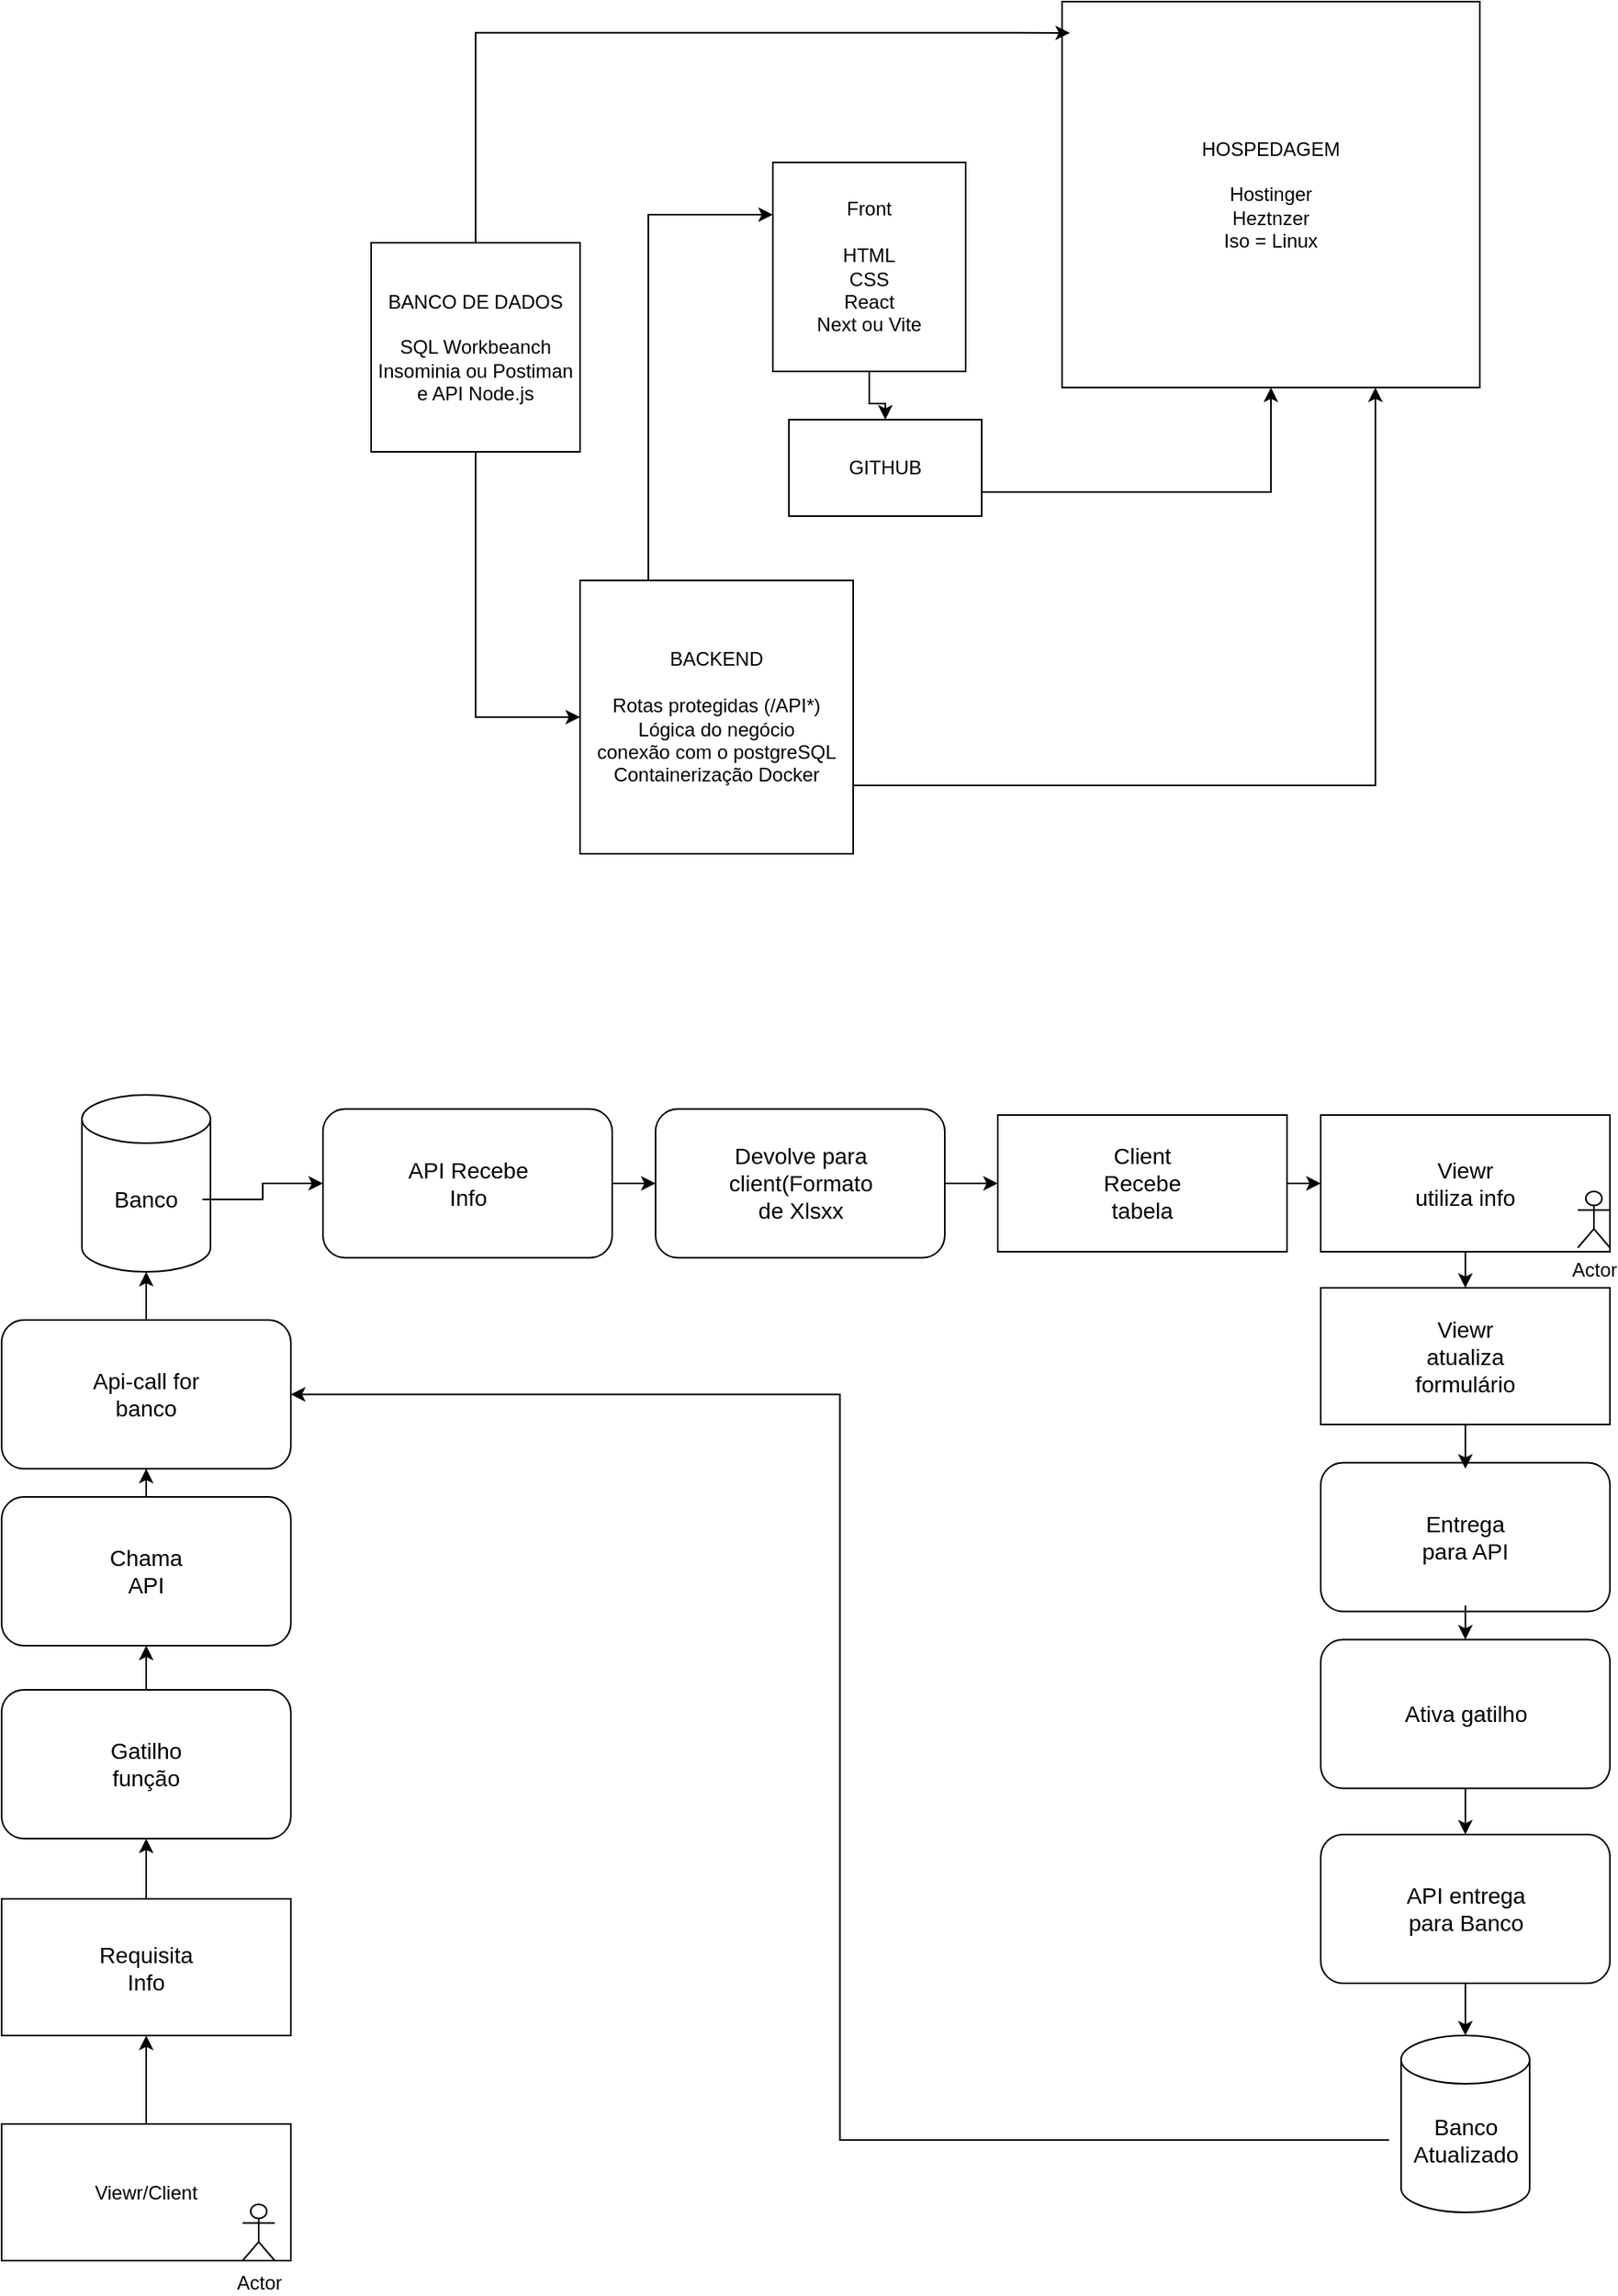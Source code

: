 <mxfile version="27.0.6">
  <diagram name="Página-1" id="aVjAVGTrHqwCA4JihpEF">
    <mxGraphModel dx="1643" dy="2614" grid="1" gridSize="10" guides="1" tooltips="1" connect="1" arrows="1" fold="1" page="1" pageScale="1" pageWidth="827" pageHeight="1169" math="0" shadow="0">
      <root>
        <mxCell id="0" />
        <mxCell id="1" parent="0" />
        <mxCell id="W94KOV0Ojwc3r_dNAkFX-75" value="" style="rounded=1;whiteSpace=wrap;html=1;" vertex="1" parent="1">
          <mxGeometry x="1241" y="-11.25" width="180" height="92.5" as="geometry" />
        </mxCell>
        <mxCell id="W94KOV0Ojwc3r_dNAkFX-36" style="edgeStyle=orthogonalEdgeStyle;rounded=0;orthogonalLoop=1;jettySize=auto;html=1;exitX=0.5;exitY=0;exitDx=0;exitDy=0;" edge="1" parent="1" source="W94KOV0Ojwc3r_dNAkFX-1" target="W94KOV0Ojwc3r_dNAkFX-15">
          <mxGeometry relative="1" as="geometry" />
        </mxCell>
        <mxCell id="W94KOV0Ojwc3r_dNAkFX-1" value="" style="rounded=0;whiteSpace=wrap;html=1;" vertex="1" parent="1">
          <mxGeometry x="420" y="260" width="180" height="85" as="geometry" />
        </mxCell>
        <mxCell id="W94KOV0Ojwc3r_dNAkFX-2" value="&lt;span style=&quot;font-size: 14px;&quot;&gt;Requisita Info&lt;/span&gt;" style="text;strokeColor=none;align=center;fillColor=none;html=1;verticalAlign=middle;whiteSpace=wrap;rounded=0;" vertex="1" parent="1">
          <mxGeometry x="475" y="287.5" width="70" height="30" as="geometry" />
        </mxCell>
        <mxCell id="W94KOV0Ojwc3r_dNAkFX-11" style="edgeStyle=orthogonalEdgeStyle;rounded=0;orthogonalLoop=1;jettySize=auto;html=1;exitX=0.5;exitY=0;exitDx=0;exitDy=0;" edge="1" parent="1" source="W94KOV0Ojwc3r_dNAkFX-3" target="W94KOV0Ojwc3r_dNAkFX-1">
          <mxGeometry relative="1" as="geometry" />
        </mxCell>
        <mxCell id="W94KOV0Ojwc3r_dNAkFX-3" value="Viewr/Client" style="rounded=0;whiteSpace=wrap;html=1;" vertex="1" parent="1">
          <mxGeometry x="420" y="400" width="180" height="85" as="geometry" />
        </mxCell>
        <mxCell id="W94KOV0Ojwc3r_dNAkFX-6" value="Actor" style="shape=umlActor;verticalLabelPosition=bottom;verticalAlign=top;html=1;outlineConnect=0;" vertex="1" parent="1">
          <mxGeometry x="570" y="450" width="20" height="35" as="geometry" />
        </mxCell>
        <mxCell id="W94KOV0Ojwc3r_dNAkFX-37" style="edgeStyle=orthogonalEdgeStyle;rounded=0;orthogonalLoop=1;jettySize=auto;html=1;exitX=0.5;exitY=0;exitDx=0;exitDy=0;" edge="1" parent="1" source="W94KOV0Ojwc3r_dNAkFX-15" target="W94KOV0Ojwc3r_dNAkFX-17">
          <mxGeometry relative="1" as="geometry" />
        </mxCell>
        <mxCell id="W94KOV0Ojwc3r_dNAkFX-15" value="" style="rounded=1;whiteSpace=wrap;html=1;" vertex="1" parent="1">
          <mxGeometry x="420" y="130" width="180" height="92.5" as="geometry" />
        </mxCell>
        <mxCell id="W94KOV0Ojwc3r_dNAkFX-16" value="&lt;span style=&quot;font-size: 14px;&quot;&gt;Gatilho função&lt;/span&gt;" style="text;strokeColor=none;align=center;fillColor=none;html=1;verticalAlign=middle;whiteSpace=wrap;rounded=0;" vertex="1" parent="1">
          <mxGeometry x="475" y="161.25" width="70" height="30" as="geometry" />
        </mxCell>
        <mxCell id="W94KOV0Ojwc3r_dNAkFX-38" style="edgeStyle=orthogonalEdgeStyle;rounded=0;orthogonalLoop=1;jettySize=auto;html=1;exitX=0.5;exitY=0;exitDx=0;exitDy=0;" edge="1" parent="1" source="W94KOV0Ojwc3r_dNAkFX-17" target="W94KOV0Ojwc3r_dNAkFX-19">
          <mxGeometry relative="1" as="geometry" />
        </mxCell>
        <mxCell id="W94KOV0Ojwc3r_dNAkFX-17" value="" style="rounded=1;whiteSpace=wrap;html=1;" vertex="1" parent="1">
          <mxGeometry x="420" y="10" width="180" height="92.5" as="geometry" />
        </mxCell>
        <mxCell id="W94KOV0Ojwc3r_dNAkFX-18" value="&lt;span style=&quot;font-size: 14px;&quot;&gt;Chama API&lt;/span&gt;" style="text;strokeColor=none;align=center;fillColor=none;html=1;verticalAlign=middle;whiteSpace=wrap;rounded=0;" vertex="1" parent="1">
          <mxGeometry x="475" y="41.25" width="70" height="30" as="geometry" />
        </mxCell>
        <mxCell id="W94KOV0Ojwc3r_dNAkFX-40" style="edgeStyle=orthogonalEdgeStyle;rounded=0;orthogonalLoop=1;jettySize=auto;html=1;exitX=0.5;exitY=0;exitDx=0;exitDy=0;" edge="1" parent="1" source="W94KOV0Ojwc3r_dNAkFX-19" target="W94KOV0Ojwc3r_dNAkFX-23">
          <mxGeometry relative="1" as="geometry" />
        </mxCell>
        <mxCell id="W94KOV0Ojwc3r_dNAkFX-19" value="" style="rounded=1;whiteSpace=wrap;html=1;" vertex="1" parent="1">
          <mxGeometry x="420" y="-100" width="180" height="92.5" as="geometry" />
        </mxCell>
        <mxCell id="W94KOV0Ojwc3r_dNAkFX-20" value="&lt;span style=&quot;font-size: 14px;&quot;&gt;Api-call for banco&lt;/span&gt;" style="text;strokeColor=none;align=center;fillColor=none;html=1;verticalAlign=middle;whiteSpace=wrap;rounded=0;" vertex="1" parent="1">
          <mxGeometry x="475" y="-68.75" width="70" height="30" as="geometry" />
        </mxCell>
        <mxCell id="W94KOV0Ojwc3r_dNAkFX-23" value="" style="shape=cylinder3;whiteSpace=wrap;html=1;boundedLbl=1;backgroundOutline=1;size=15;" vertex="1" parent="1">
          <mxGeometry x="470" y="-240" width="80" height="110" as="geometry" />
        </mxCell>
        <mxCell id="W94KOV0Ojwc3r_dNAkFX-41" style="edgeStyle=orthogonalEdgeStyle;rounded=0;orthogonalLoop=1;jettySize=auto;html=1;exitX=1;exitY=0.5;exitDx=0;exitDy=0;" edge="1" parent="1" source="W94KOV0Ojwc3r_dNAkFX-24" target="W94KOV0Ojwc3r_dNAkFX-26">
          <mxGeometry relative="1" as="geometry" />
        </mxCell>
        <mxCell id="W94KOV0Ojwc3r_dNAkFX-24" value="&lt;span style=&quot;font-size: 14px;&quot;&gt;Banco&lt;/span&gt;" style="text;strokeColor=none;align=center;fillColor=none;html=1;verticalAlign=middle;whiteSpace=wrap;rounded=0;" vertex="1" parent="1">
          <mxGeometry x="475" y="-190" width="70" height="30" as="geometry" />
        </mxCell>
        <mxCell id="W94KOV0Ojwc3r_dNAkFX-42" style="edgeStyle=orthogonalEdgeStyle;rounded=0;orthogonalLoop=1;jettySize=auto;html=1;exitX=1;exitY=0.5;exitDx=0;exitDy=0;entryX=0;entryY=0.5;entryDx=0;entryDy=0;" edge="1" parent="1" source="W94KOV0Ojwc3r_dNAkFX-26" target="W94KOV0Ojwc3r_dNAkFX-28">
          <mxGeometry relative="1" as="geometry" />
        </mxCell>
        <mxCell id="W94KOV0Ojwc3r_dNAkFX-26" value="" style="rounded=1;whiteSpace=wrap;html=1;" vertex="1" parent="1">
          <mxGeometry x="620" y="-231.25" width="180" height="92.5" as="geometry" />
        </mxCell>
        <mxCell id="W94KOV0Ojwc3r_dNAkFX-27" value="&lt;span style=&quot;font-size: 14px;&quot;&gt;API Recebe Info&lt;/span&gt;" style="text;strokeColor=none;align=center;fillColor=none;html=1;verticalAlign=middle;whiteSpace=wrap;rounded=0;" vertex="1" parent="1">
          <mxGeometry x="662.5" y="-200" width="95" height="30" as="geometry" />
        </mxCell>
        <mxCell id="W94KOV0Ojwc3r_dNAkFX-43" style="edgeStyle=orthogonalEdgeStyle;rounded=0;orthogonalLoop=1;jettySize=auto;html=1;exitX=1;exitY=0.5;exitDx=0;exitDy=0;" edge="1" parent="1" source="W94KOV0Ojwc3r_dNAkFX-28" target="W94KOV0Ojwc3r_dNAkFX-31">
          <mxGeometry relative="1" as="geometry" />
        </mxCell>
        <mxCell id="W94KOV0Ojwc3r_dNAkFX-28" value="" style="rounded=1;whiteSpace=wrap;html=1;" vertex="1" parent="1">
          <mxGeometry x="827" y="-231.25" width="180" height="92.5" as="geometry" />
        </mxCell>
        <mxCell id="W94KOV0Ojwc3r_dNAkFX-29" value="&lt;span style=&quot;font-size: 14px;&quot;&gt;Devolve para client(Formato de Xlsxx&lt;/span&gt;" style="text;strokeColor=none;align=center;fillColor=none;html=1;verticalAlign=middle;whiteSpace=wrap;rounded=0;" vertex="1" parent="1">
          <mxGeometry x="869.5" y="-200" width="95" height="30" as="geometry" />
        </mxCell>
        <mxCell id="W94KOV0Ojwc3r_dNAkFX-44" style="edgeStyle=orthogonalEdgeStyle;rounded=0;orthogonalLoop=1;jettySize=auto;html=1;exitX=1;exitY=0.5;exitDx=0;exitDy=0;" edge="1" parent="1" source="W94KOV0Ojwc3r_dNAkFX-31" target="W94KOV0Ojwc3r_dNAkFX-34">
          <mxGeometry relative="1" as="geometry" />
        </mxCell>
        <mxCell id="W94KOV0Ojwc3r_dNAkFX-31" value="" style="rounded=0;whiteSpace=wrap;html=1;" vertex="1" parent="1">
          <mxGeometry x="1040" y="-227.5" width="180" height="85" as="geometry" />
        </mxCell>
        <mxCell id="W94KOV0Ojwc3r_dNAkFX-32" value="&lt;span style=&quot;font-size: 14px;&quot;&gt;Client Recebe tabela&lt;/span&gt;" style="text;strokeColor=none;align=center;fillColor=none;html=1;verticalAlign=middle;whiteSpace=wrap;rounded=0;" vertex="1" parent="1">
          <mxGeometry x="1095" y="-200" width="70" height="30" as="geometry" />
        </mxCell>
        <mxCell id="W94KOV0Ojwc3r_dNAkFX-57" style="edgeStyle=orthogonalEdgeStyle;rounded=0;orthogonalLoop=1;jettySize=auto;html=1;exitX=0.5;exitY=1;exitDx=0;exitDy=0;" edge="1" parent="1" source="W94KOV0Ojwc3r_dNAkFX-34" target="W94KOV0Ojwc3r_dNAkFX-45">
          <mxGeometry relative="1" as="geometry" />
        </mxCell>
        <mxCell id="W94KOV0Ojwc3r_dNAkFX-34" value="" style="rounded=0;whiteSpace=wrap;html=1;" vertex="1" parent="1">
          <mxGeometry x="1241" y="-227.5" width="180" height="85" as="geometry" />
        </mxCell>
        <mxCell id="W94KOV0Ojwc3r_dNAkFX-35" value="&lt;span style=&quot;font-size: 14px;&quot;&gt;Viewr utiliza info&lt;/span&gt;" style="text;strokeColor=none;align=center;fillColor=none;html=1;verticalAlign=middle;whiteSpace=wrap;rounded=0;" vertex="1" parent="1">
          <mxGeometry x="1296" y="-200" width="70" height="30" as="geometry" />
        </mxCell>
        <mxCell id="W94KOV0Ojwc3r_dNAkFX-58" style="edgeStyle=orthogonalEdgeStyle;rounded=0;orthogonalLoop=1;jettySize=auto;html=1;exitX=0.5;exitY=1;exitDx=0;exitDy=0;entryX=0.5;entryY=0;entryDx=0;entryDy=0;" edge="1" parent="1" source="W94KOV0Ojwc3r_dNAkFX-45">
          <mxGeometry relative="1" as="geometry">
            <mxPoint x="1331" y="-7.5" as="targetPoint" />
          </mxGeometry>
        </mxCell>
        <mxCell id="W94KOV0Ojwc3r_dNAkFX-45" value="" style="rounded=0;whiteSpace=wrap;html=1;" vertex="1" parent="1">
          <mxGeometry x="1241" y="-120" width="180" height="85" as="geometry" />
        </mxCell>
        <mxCell id="W94KOV0Ojwc3r_dNAkFX-46" value="&lt;span style=&quot;font-size: 14px;&quot;&gt;Viewr atualiza formulário&lt;/span&gt;" style="text;strokeColor=none;align=center;fillColor=none;html=1;verticalAlign=middle;whiteSpace=wrap;rounded=0;" vertex="1" parent="1">
          <mxGeometry x="1296" y="-92.5" width="70" height="30" as="geometry" />
        </mxCell>
        <mxCell id="W94KOV0Ojwc3r_dNAkFX-60" style="edgeStyle=orthogonalEdgeStyle;rounded=0;orthogonalLoop=1;jettySize=auto;html=1;exitX=0.5;exitY=1;exitDx=0;exitDy=0;entryX=0.5;entryY=0;entryDx=0;entryDy=0;" edge="1" parent="1" source="W94KOV0Ojwc3r_dNAkFX-47" target="W94KOV0Ojwc3r_dNAkFX-50">
          <mxGeometry relative="1" as="geometry" />
        </mxCell>
        <mxCell id="W94KOV0Ojwc3r_dNAkFX-47" value="" style="rounded=1;whiteSpace=wrap;html=1;" vertex="1" parent="1">
          <mxGeometry x="1241" y="98.75" width="180" height="92.5" as="geometry" />
        </mxCell>
        <mxCell id="W94KOV0Ojwc3r_dNAkFX-48" value="&lt;span style=&quot;font-size: 14px;&quot;&gt;Ativa gatilho&lt;/span&gt;" style="text;strokeColor=none;align=center;fillColor=none;html=1;verticalAlign=middle;whiteSpace=wrap;rounded=0;" vertex="1" parent="1">
          <mxGeometry x="1283.5" y="130" width="95" height="30" as="geometry" />
        </mxCell>
        <mxCell id="W94KOV0Ojwc3r_dNAkFX-61" style="edgeStyle=orthogonalEdgeStyle;rounded=0;orthogonalLoop=1;jettySize=auto;html=1;exitX=0.5;exitY=1;exitDx=0;exitDy=0;" edge="1" parent="1" source="W94KOV0Ojwc3r_dNAkFX-50" target="W94KOV0Ojwc3r_dNAkFX-52">
          <mxGeometry relative="1" as="geometry" />
        </mxCell>
        <mxCell id="W94KOV0Ojwc3r_dNAkFX-50" value="" style="rounded=1;whiteSpace=wrap;html=1;" vertex="1" parent="1">
          <mxGeometry x="1241" y="220" width="180" height="92.5" as="geometry" />
        </mxCell>
        <mxCell id="W94KOV0Ojwc3r_dNAkFX-51" value="&lt;span style=&quot;font-size: 14px;&quot;&gt;API entrega para Banco&lt;/span&gt;" style="text;strokeColor=none;align=center;fillColor=none;html=1;verticalAlign=middle;whiteSpace=wrap;rounded=0;" vertex="1" parent="1">
          <mxGeometry x="1283.5" y="251.25" width="95" height="30" as="geometry" />
        </mxCell>
        <mxCell id="W94KOV0Ojwc3r_dNAkFX-52" value="" style="shape=cylinder3;whiteSpace=wrap;html=1;boundedLbl=1;backgroundOutline=1;size=15;" vertex="1" parent="1">
          <mxGeometry x="1291" y="345" width="80" height="110" as="geometry" />
        </mxCell>
        <mxCell id="W94KOV0Ojwc3r_dNAkFX-62" style="edgeStyle=orthogonalEdgeStyle;rounded=0;orthogonalLoop=1;jettySize=auto;html=1;entryX=1;entryY=0.5;entryDx=0;entryDy=0;" edge="1" parent="1" source="W94KOV0Ojwc3r_dNAkFX-53" target="W94KOV0Ojwc3r_dNAkFX-19">
          <mxGeometry relative="1" as="geometry" />
        </mxCell>
        <mxCell id="W94KOV0Ojwc3r_dNAkFX-53" value="&lt;span style=&quot;font-size: 14px;&quot;&gt;Banco&lt;/span&gt;&lt;div&gt;&lt;span style=&quot;font-size: 14px;&quot;&gt;Atualizado&lt;/span&gt;&lt;/div&gt;" style="text;strokeColor=none;align=center;fillColor=none;html=1;verticalAlign=middle;whiteSpace=wrap;rounded=0;" vertex="1" parent="1">
          <mxGeometry x="1283.5" y="395" width="95" height="30" as="geometry" />
        </mxCell>
        <mxCell id="W94KOV0Ojwc3r_dNAkFX-59" style="edgeStyle=orthogonalEdgeStyle;rounded=0;orthogonalLoop=1;jettySize=auto;html=1;exitX=0.5;exitY=1;exitDx=0;exitDy=0;entryX=0.5;entryY=0;entryDx=0;entryDy=0;" edge="1" parent="1" target="W94KOV0Ojwc3r_dNAkFX-47">
          <mxGeometry relative="1" as="geometry">
            <mxPoint x="1331" y="77.5" as="sourcePoint" />
          </mxGeometry>
        </mxCell>
        <mxCell id="W94KOV0Ojwc3r_dNAkFX-55" value="&lt;span style=&quot;font-size: 14px;&quot;&gt;Entrega para API&lt;/span&gt;" style="text;strokeColor=none;align=center;fillColor=none;html=1;verticalAlign=middle;whiteSpace=wrap;rounded=0;" vertex="1" parent="1">
          <mxGeometry x="1296" y="20" width="70" height="30" as="geometry" />
        </mxCell>
        <mxCell id="W94KOV0Ojwc3r_dNAkFX-56" value="Actor" style="shape=umlActor;verticalLabelPosition=bottom;verticalAlign=top;html=1;outlineConnect=0;" vertex="1" parent="1">
          <mxGeometry x="1401" y="-180" width="20" height="35" as="geometry" />
        </mxCell>
        <mxCell id="W94KOV0Ojwc3r_dNAkFX-63" style="edgeStyle=orthogonalEdgeStyle;rounded=0;orthogonalLoop=1;jettySize=auto;html=1;exitX=0.5;exitY=1;exitDx=0;exitDy=0;" edge="1" parent="1" source="W94KOV0Ojwc3r_dNAkFX-64" target="W94KOV0Ojwc3r_dNAkFX-73">
          <mxGeometry relative="1" as="geometry" />
        </mxCell>
        <mxCell id="W94KOV0Ojwc3r_dNAkFX-64" value="Front&lt;div&gt;&lt;br&gt;&lt;/div&gt;&lt;div&gt;HTML&lt;/div&gt;&lt;div&gt;CSS&lt;/div&gt;&lt;div&gt;React&lt;/div&gt;&lt;div&gt;Next ou Vite&lt;/div&gt;" style="rounded=0;whiteSpace=wrap;html=1;" vertex="1" parent="1">
          <mxGeometry x="900" y="-820" width="120" height="130" as="geometry" />
        </mxCell>
        <mxCell id="W94KOV0Ojwc3r_dNAkFX-65" style="edgeStyle=orthogonalEdgeStyle;rounded=0;orthogonalLoop=1;jettySize=auto;html=1;entryX=0;entryY=0.5;entryDx=0;entryDy=0;" edge="1" parent="1" source="W94KOV0Ojwc3r_dNAkFX-67" target="W94KOV0Ojwc3r_dNAkFX-70">
          <mxGeometry relative="1" as="geometry" />
        </mxCell>
        <mxCell id="W94KOV0Ojwc3r_dNAkFX-66" style="edgeStyle=orthogonalEdgeStyle;rounded=0;orthogonalLoop=1;jettySize=auto;html=1;exitX=0.5;exitY=0;exitDx=0;exitDy=0;" edge="1" parent="1" source="W94KOV0Ojwc3r_dNAkFX-67">
          <mxGeometry relative="1" as="geometry">
            <mxPoint x="714.941" y="-770.118" as="targetPoint" />
          </mxGeometry>
        </mxCell>
        <mxCell id="W94KOV0Ojwc3r_dNAkFX-67" value="BANCO DE DADOS&lt;div&gt;&lt;br&gt;&lt;/div&gt;&lt;div&gt;SQL Workbeanch&lt;/div&gt;&lt;div&gt;Insominia ou Postiman&lt;/div&gt;&lt;div&gt;e API Node.js&lt;/div&gt;" style="whiteSpace=wrap;html=1;aspect=fixed;" vertex="1" parent="1">
          <mxGeometry x="650" y="-770" width="130" height="130" as="geometry" />
        </mxCell>
        <mxCell id="W94KOV0Ojwc3r_dNAkFX-68" style="edgeStyle=orthogonalEdgeStyle;rounded=0;orthogonalLoop=1;jettySize=auto;html=1;exitX=0.25;exitY=0;exitDx=0;exitDy=0;entryX=0;entryY=0.25;entryDx=0;entryDy=0;" edge="1" parent="1" source="W94KOV0Ojwc3r_dNAkFX-70" target="W94KOV0Ojwc3r_dNAkFX-64">
          <mxGeometry relative="1" as="geometry" />
        </mxCell>
        <mxCell id="W94KOV0Ojwc3r_dNAkFX-69" style="edgeStyle=orthogonalEdgeStyle;rounded=0;orthogonalLoop=1;jettySize=auto;html=1;exitX=1;exitY=0.75;exitDx=0;exitDy=0;entryX=0.75;entryY=1;entryDx=0;entryDy=0;" edge="1" parent="1" source="W94KOV0Ojwc3r_dNAkFX-70" target="W94KOV0Ojwc3r_dNAkFX-71">
          <mxGeometry relative="1" as="geometry" />
        </mxCell>
        <mxCell id="W94KOV0Ojwc3r_dNAkFX-70" value="BACKEND&lt;div&gt;&lt;br&gt;&lt;/div&gt;&lt;div&gt;Rotas protegidas (/API*)&lt;/div&gt;&lt;div&gt;Lógica do negócio&lt;/div&gt;&lt;div&gt;conexão com o postgreSQL&lt;/div&gt;&lt;div&gt;Containerização Docker&lt;/div&gt;" style="whiteSpace=wrap;html=1;aspect=fixed;" vertex="1" parent="1">
          <mxGeometry x="780" y="-560" width="170" height="170" as="geometry" />
        </mxCell>
        <mxCell id="W94KOV0Ojwc3r_dNAkFX-71" value="HOSPEDAGEM&lt;div&gt;&lt;br&gt;&lt;/div&gt;&lt;div&gt;Hostinger&lt;/div&gt;&lt;div&gt;Heztnzer&lt;/div&gt;&lt;div&gt;Iso = Linux&lt;/div&gt;" style="rounded=0;whiteSpace=wrap;html=1;" vertex="1" parent="1">
          <mxGeometry x="1080" y="-920" width="260" height="240" as="geometry" />
        </mxCell>
        <mxCell id="W94KOV0Ojwc3r_dNAkFX-72" style="edgeStyle=orthogonalEdgeStyle;rounded=0;orthogonalLoop=1;jettySize=auto;html=1;exitX=1;exitY=0.75;exitDx=0;exitDy=0;" edge="1" parent="1" source="W94KOV0Ojwc3r_dNAkFX-73" target="W94KOV0Ojwc3r_dNAkFX-71">
          <mxGeometry relative="1" as="geometry" />
        </mxCell>
        <mxCell id="W94KOV0Ojwc3r_dNAkFX-73" value="GITHUB" style="rounded=0;whiteSpace=wrap;html=1;" vertex="1" parent="1">
          <mxGeometry x="910" y="-660" width="120" height="60" as="geometry" />
        </mxCell>
        <mxCell id="W94KOV0Ojwc3r_dNAkFX-74" style="edgeStyle=orthogonalEdgeStyle;rounded=0;orthogonalLoop=1;jettySize=auto;html=1;exitX=0.5;exitY=0;exitDx=0;exitDy=0;entryX=0.019;entryY=0.081;entryDx=0;entryDy=0;entryPerimeter=0;" edge="1" parent="1" source="W94KOV0Ojwc3r_dNAkFX-67" target="W94KOV0Ojwc3r_dNAkFX-71">
          <mxGeometry relative="1" as="geometry" />
        </mxCell>
      </root>
    </mxGraphModel>
  </diagram>
</mxfile>
